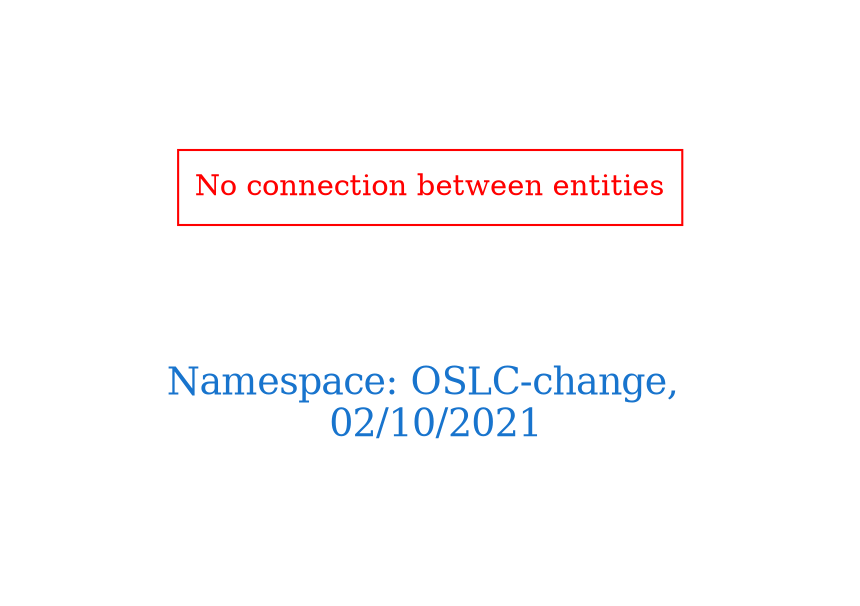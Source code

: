 digraph OGIT_ontology {
 graph [ rankdir= LR,pad=1 
fontsize = 18,
fontcolor= dodgerblue3,label = "\n\n\nNamespace: OSLC-change, \n 02/10/2021"];
node[shape=polygon];
edge [  color="gray81"];

"No connection between entities" [fontcolor = "red",color="red", shape="polygon"]
}
